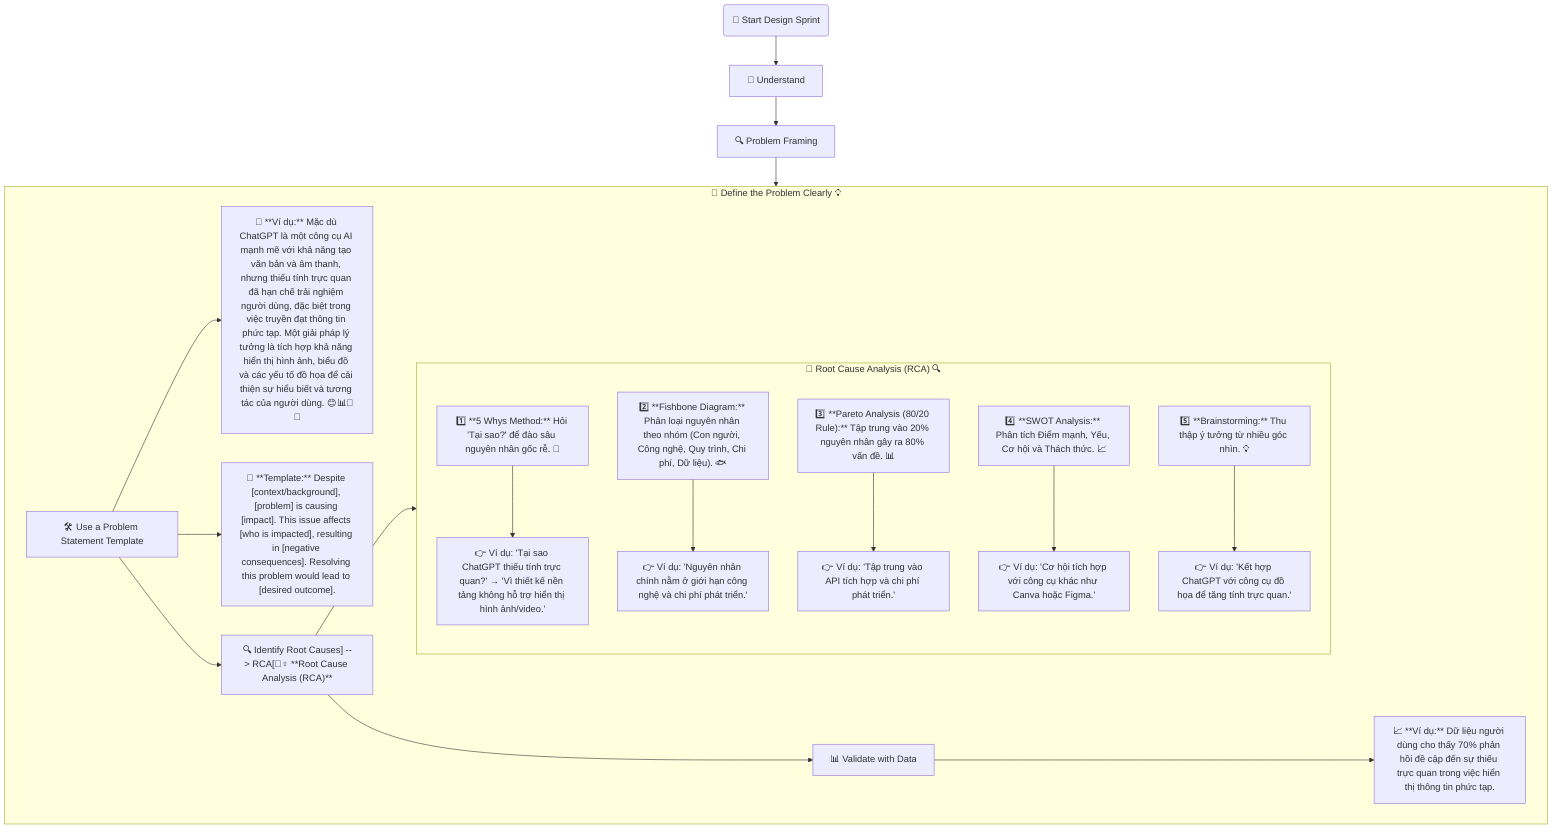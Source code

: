 flowchart TD

    Design_Sprint(🚀 Start Design Sprint) --> Understand["🧠 Understand"]

    Understand --> Problem_Framing["🔍 Problem Framing"]

    %% Define the Problem Clearly
    subgraph A1[📝 Define the Problem Clearly 💡]
        B1[🛠️ Use a Problem Statement Template] --> E1["📄 **Ví dụ:** Mặc dù ChatGPT là một công cụ AI mạnh mẽ với khả năng tạo văn bản và âm thanh, nhưng thiếu tính trực quan đã hạn chế trải nghiệm người dùng, đặc biệt trong việc truyền đạt thông tin phức tạp. Một giải pháp lý tưởng là tích hợp khả năng hiển thị hình ảnh, biểu đồ và các yếu tố đồ họa để cải thiện sự hiểu biết và tương tác của người dùng. 😊📊🎯💡"]
        B1 --> E4["📄 **Template:** Despite [context/background], [problem] is causing [impact]. This issue affects [who is impacted], resulting in [negative consequences]. Resolving this problem would lead to [desired outcome]."]
        B2["🔍 Identify Root Causes] --> RCA[🕵️‍♀️ **Root Cause Analysis (RCA)**"]

        subgraph RCA["🧠 Root Cause Analysis (RCA) 🔍"]
            RCA1["1️⃣ **5 Whys Method:** Hỏi 'Tại sao?' để đào sâu nguyên nhân gốc rễ. 🧐"] --> RCAD1["👉 Ví dụ: 'Tại sao ChatGPT thiếu tính trực quan?' → 'Vì thiết kế nền tảng không hỗ trợ hiển thị hình ảnh/video.'"]
            RCA2["2️⃣ **Fishbone Diagram:** Phân loại nguyên nhân theo nhóm (Con người, Công nghệ, Quy trình, Chi phí, Dữ liệu). 🐟"] --> RCAD2["👉 Ví dụ: 'Nguyên nhân chính nằm ở giới hạn công nghệ và chi phí phát triển.'"]
            RCA3["3️⃣ **Pareto Analysis (80/20 Rule):** Tập trung vào 20% nguyên nhân gây ra 80% vấn đề. 📊"] --> RCAD3["👉 Ví dụ: 'Tập trung vào API tích hợp và chi phí phát triển.'"]
            RCA4["4️⃣ **SWOT Analysis:** Phân tích Điểm mạnh, Yếu, Cơ hội và Thách thức. 📈"] --> RCAD4["👉 Ví dụ: 'Cơ hội tích hợp với công cụ khác như Canva hoặc Figma.'"]
            RCA5["5️⃣ **Brainstorming:** Thu thập ý tưởng từ nhiều góc nhìn. 💡"] --> RCAD5["👉 Ví dụ: 'Kết hợp ChatGPT với công cụ đồ họa để tăng tính trực quan.'"]
        end

        B3[📊 Validate with Data] --> E3["📈 **Ví dụ:** Dữ liệu người dùng cho thấy 70% phản hồi đề cập đến sự thiếu trực quan trong việc hiển thị thông tin phức tạp."]
    end

    B1 --> B2 --> B3
    B2 --> RCA

    %% Connect Subgraphs in Order
    Problem_Framing --> A1